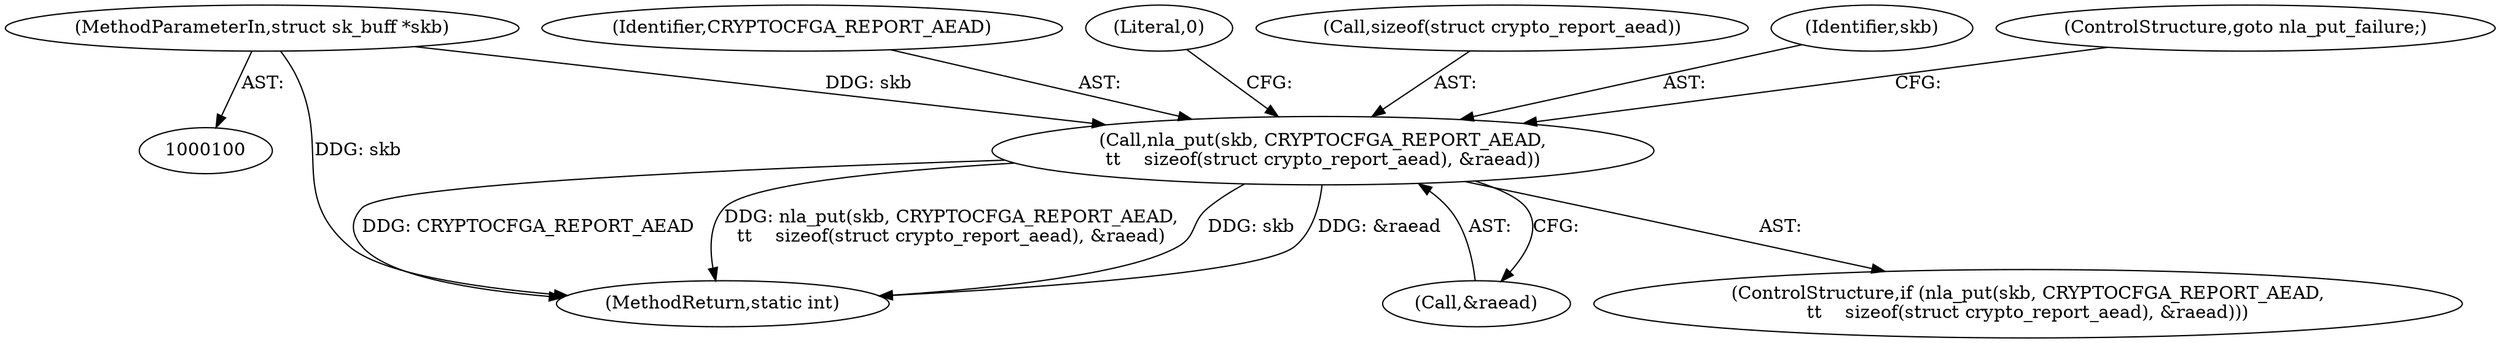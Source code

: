 digraph "0_linux_9a5467bf7b6e9e02ec9c3da4e23747c05faeaac6_2@pointer" {
"1000150" [label="(Call,nla_put(skb, CRYPTOCFGA_REPORT_AEAD,\n\t\t    sizeof(struct crypto_report_aead), &raead))"];
"1000101" [label="(MethodParameterIn,struct sk_buff *skb)"];
"1000152" [label="(Identifier,CRYPTOCFGA_REPORT_AEAD)"];
"1000150" [label="(Call,nla_put(skb, CRYPTOCFGA_REPORT_AEAD,\n\t\t    sizeof(struct crypto_report_aead), &raead))"];
"1000155" [label="(Call,&raead)"];
"1000159" [label="(Literal,0)"];
"1000164" [label="(MethodReturn,static int)"];
"1000149" [label="(ControlStructure,if (nla_put(skb, CRYPTOCFGA_REPORT_AEAD,\n\t\t    sizeof(struct crypto_report_aead), &raead)))"];
"1000101" [label="(MethodParameterIn,struct sk_buff *skb)"];
"1000153" [label="(Call,sizeof(struct crypto_report_aead))"];
"1000151" [label="(Identifier,skb)"];
"1000157" [label="(ControlStructure,goto nla_put_failure;)"];
"1000150" -> "1000149"  [label="AST: "];
"1000150" -> "1000155"  [label="CFG: "];
"1000151" -> "1000150"  [label="AST: "];
"1000152" -> "1000150"  [label="AST: "];
"1000153" -> "1000150"  [label="AST: "];
"1000155" -> "1000150"  [label="AST: "];
"1000157" -> "1000150"  [label="CFG: "];
"1000159" -> "1000150"  [label="CFG: "];
"1000150" -> "1000164"  [label="DDG: CRYPTOCFGA_REPORT_AEAD"];
"1000150" -> "1000164"  [label="DDG: nla_put(skb, CRYPTOCFGA_REPORT_AEAD,\n\t\t    sizeof(struct crypto_report_aead), &raead)"];
"1000150" -> "1000164"  [label="DDG: skb"];
"1000150" -> "1000164"  [label="DDG: &raead"];
"1000101" -> "1000150"  [label="DDG: skb"];
"1000101" -> "1000100"  [label="AST: "];
"1000101" -> "1000164"  [label="DDG: skb"];
}
